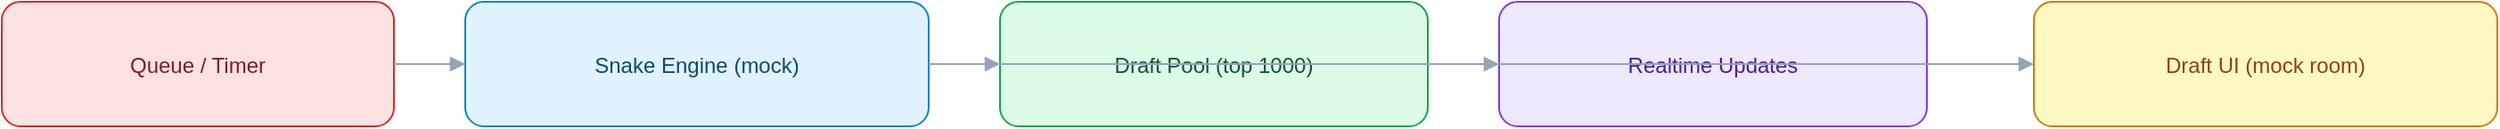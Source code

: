 <mxfile version="24.7.2" type="device"><diagram id="draft-mock" name="Draft (Mock)"><mxGraphModel dx="1392" dy="850" grid="1" gridSize="10" guides="1" tooltips="1" connect="1" arrows="1" fold="1" page="1" pageScale="1" pageWidth="1920" pageHeight="1080" math="0" shadow="0"><root><mxCell id="0"/><mxCell id="1" parent="0"/><mxCell id="queue" value="Queue / Timer" style="rounded=1;fillColor=#FEE2E2;strokeColor=#DC2626;fontColor=#7F1D1D;" vertex="1" parent="1"><mxGeometry x="80" y="80" width="220" height="70" as="geometry"/></mxCell><mxCell id="engine" value="Snake Engine (mock)" style="rounded=1;fillColor=#E0F2FE;strokeColor=#0284C7;fontColor=#0C4A6E;" vertex="1" parent="1"><mxGeometry x="340" y="80" width="260" height="70" as="geometry"/></mxCell><mxCell id="pool" value="Draft Pool (top 1000)" style="rounded=1;fillColor=#DCFCE7;strokeColor=#16A34A;fontColor=#14532D;" vertex="1" parent="1"><mxGeometry x="640" y="80" width="240" height="70" as="geometry"/></mxCell><mxCell id="realtime" value="Realtime Updates" style="rounded=1;fillColor=#EDE9FE;strokeColor=#7C3AED;fontColor=#4C1D95;" vertex="1" parent="1"><mxGeometry x="920" y="80" width="240" height="70" as="geometry"/></mxCell><mxCell id="ui" value="Draft UI (mock room)" style="rounded=1;fillColor=#FEF9C3;strokeColor=#D97706;fontColor=#92400E;" vertex="1" parent="1"><mxGeometry x="1220" y="80" width="260" height="70" as="geometry"/></mxCell><mxCell id="e1" style="endArrow=block;endFill=1;strokeColor=#94A3B8;" edge="1" source="queue" target="engine" parent="1"><mxGeometry relative="1" as="geometry"/></mxCell><mxCell id="e2" style="endArrow=block;endFill=1;strokeColor=#94A3B8;" edge="1" source="engine" target="pool" parent="1"><mxGeometry relative="1" as="geometry"/></mxCell><mxCell id="e3" style="endArrow=block;endFill=1;strokeColor=#94A3B8;" edge="1" source="pool" target="ui" parent="1"><mxGeometry relative="1" as="geometry"/></mxCell><mxCell id="e4" style="endArrow=block;endFill=1;strokeColor=#94A3B8;" edge="1" source="engine" target="realtime" parent="1"><mxGeometry relative="1" as="geometry"/></mxCell></root></mxGraphModel></diagram></mxfile>